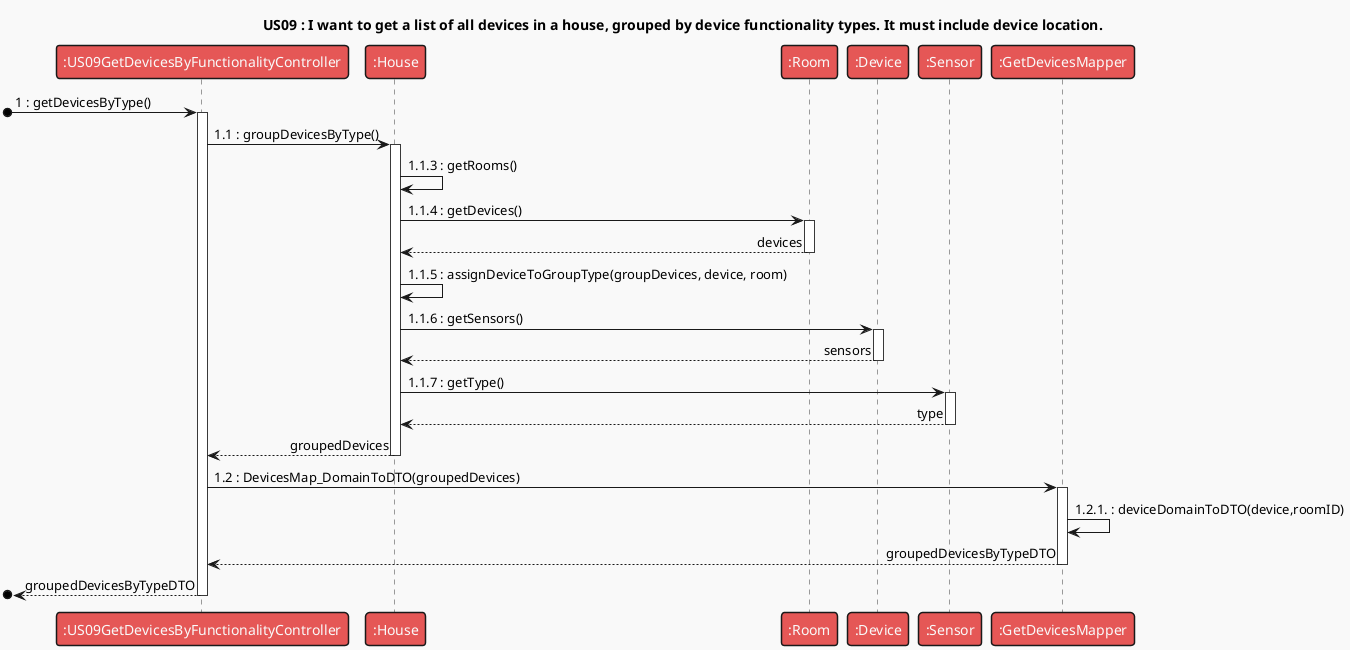 @startuml
'https://plantuml.com/sequence-diagram
!theme mars
skinparam sequenceMessageAlign direction

title US09 : I want to get a list of all devices in a house, grouped by device functionality types. It must include device location.
[o-> ":US09GetDevicesByFunctionalityController" + : 1 : getDevicesByType()
":US09GetDevicesByFunctionalityController" ->":House" ++ : 1.1 : groupDevicesByType()



":House" -> ":House" : 1.1.3 : getRooms()


":House" -> ":Room" ++ : 1.1.4 : getDevices()
":Room" --> ":House" -- : devices
    ":House" -> ":House" : 1.1.5 : assignDeviceToGroupType(groupDevices, device, room)
    ":House" -> ":Device" ++ : 1.1.6 : getSensors()
    ":Device" --> ":House" -- :  sensors
    ":House" -> ":Sensor" ++ : 1.1.7 : getType()
    ":Sensor" --> ":House" -- : type


":House" --> ":US09GetDevicesByFunctionalityController" -- : groupedDevices
":US09GetDevicesByFunctionalityController" -> ":GetDevicesMapper" ++ : 1.2 : DevicesMap_DomainToDTO(groupedDevices)

":GetDevicesMapper" -> ":GetDevicesMapper" : 1.2.1. : deviceDomainToDTO(device,roomID)

":GetDevicesMapper" --> ":US09GetDevicesByFunctionalityController" -- : groupedDevicesByTypeDTO

[o<-- ":US09GetDevicesByFunctionalityController" -- : groupedDevicesByTypeDTO
@enduml